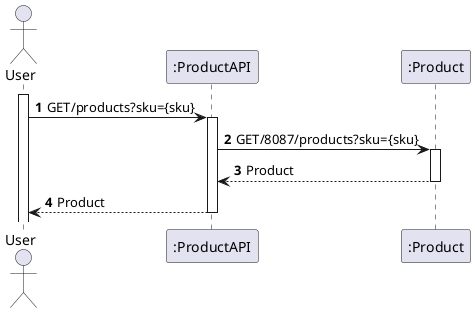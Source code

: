 @startuml
'https://plantuml.com/sequence-diagram

autoactivate on
autonumber

actor "User" as User
participant ":ProductAPI" as pro1
participant ":Product" as pro2

activate User

User -> pro1: GET/products?sku={sku}
pro1 -> pro2: GET/8087/products?sku={sku}
pro2 --> pro1: Product
pro1 --> User: Product

@enduml